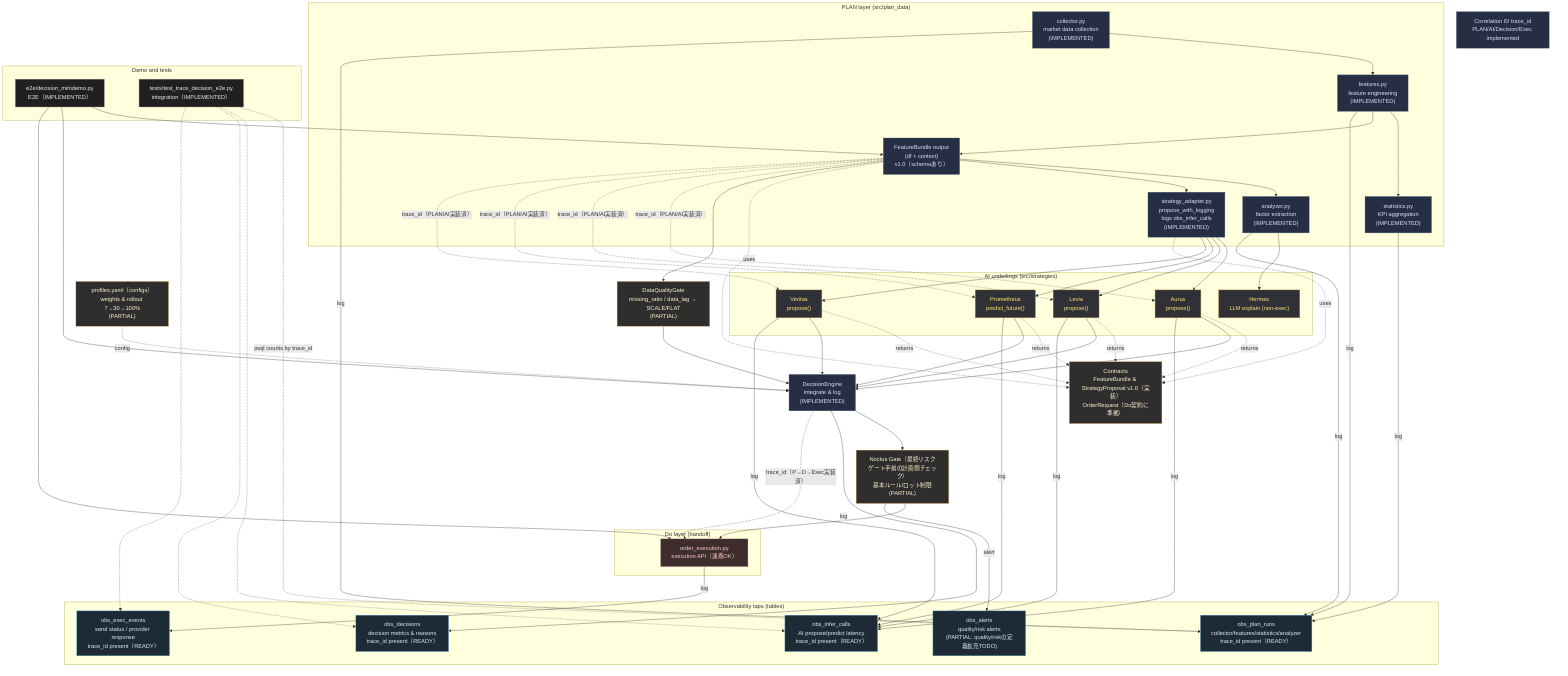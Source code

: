 flowchart TD

%% ====== styles (GitHub-safe) ======
classDef plan fill:#262e44,stroke:#47617a,color:#d8e0f7;
classDef ai fill:#2f3136,stroke:#a97e2c,color:#ffe476;
classDef do fill:#3d2d2d,stroke:#cc9999,color:#ffcccc;
classDef todo fill:#323232,stroke:#ff9f43,color:#ffd8a8;
classDef partial fill:#2e2e2e,stroke:#ffcc66,color:#fff2cc;
classDef obs fill:#1e2a36,stroke:#5dade2,color:#d6eaf8;
classDef demo fill:#202020,stroke:#8a8a8a,color:#eaeaea;

%% ====== PLAN layer ======
subgraph PLAN ["PLAN layer (src/plan_data)"]
  COLLECT["collector.py<br/>market data collection<br/>(IMPLEMENTED)"]:::plan
  FEATURES["features.py<br/>feature engineering<br/>(IMPLEMENTED)"]:::plan
  FEATDF["FeatureBundle output<br/>(df + context)<br/>v1.0（schemaあり）"]:::plan
  ANALYZER["analyzer.py<br/>factor extraction<br/>(IMPLEMENTED)"]:::plan
  STATS["statistics.py<br/>KPI aggregation<br/>(IMPLEMENTED)"]:::plan
  ADAPTER["strategy_adapter.py<br/>propose_with_logging<br/>logs obs_infer_calls<br/>(IMPLEMENTED)"]:::plan
end

%% ====== AI underlings ======
subgraph AI_UNDERLINGS ["AI underlings (src/strategies)"]
  AURUS["Aurus<br/>propose()"]:::ai
  LEVIA["Levia<br/>propose()"]:::ai
  PROM["Prometheus<br/>predict_future()"]:::ai
  VERITAS["Veritas<br/>propose()"]:::ai
  HERMES["Hermes<br/>LLM explain (non-exec)"]:::ai
end

%% ====== Decision & Risk ======
DECISION["DecisionEngine<br/>integrate & log<br/>(IMPLEMENTED)"]:::plan
NOCTUSGATE["Noctus Gate（最終リスクゲート手前の計画側チェック）<br/>基本ルール/ロット制限<br/>(PARTIAL)"]:::partial
QUALITY["DataQualityGate<br/>missing_ratio / data_lag → SCALE/FLAT<br/>(PARTIAL)"]:::partial
PROFILES["profiles.yaml（configs）<br/>weights & rollout 7→30→100%<br/>(PARTIAL)"]:::partial

%% ====== Contracts ======
CONTRACTS["Contracts<br/>FeatureBundle & StrategyProposal v1.0（実装）<br/>OrderRequest（Do契約に準拠）"]:::partial
TRACEID["Correlation ID trace_id<br/>PLAN/AI/Decision/Exec implemented"]:::plan

%% ====== Do layer (handoff) ======
subgraph DO_LAYER ["Do layer (handoff)"]
  ORDER["order_execution.py<br/>execution API（連携OK）"]:::do
end

%% ====== Demo & tests ======
subgraph DEMO ["Demo and tests"]
  DECISION_MINI["e2e/decision_minidemo.py<br/>E2E（IMPLEMENTED）"]:::demo
  TEST_E2E["tests/test_trace_decision_e2e.py<br/>integration（IMPLEMENTED）"]:::demo
end

%% ====== Observability taps ======
subgraph OBS ["Observability taps (tables)"]
  OBS_PLAN["obs_plan_runs<br/>collector/features/statistics/analyzer<br/>trace_id present（READY）"]:::obs
  OBS_INFER["obs_infer_calls<br/>AI propose/predict latency<br/>trace_id present（READY）"]:::obs
  OBS_DEC["obs_decisions<br/>decision metrics & reasons<br/>trace_id present（READY）"]:::obs
  OBS_EXEC["obs_exec_events<br/>send status / provider response<br/>trace_id present（READY）"]:::obs
  OBS_ALT["obs_alerts<br/>quality/risk alerts<br/>(PARTIAL: quality/riskの定義拡充TODO)"]:::partial
end

%% ====== PLAN flow ======
COLLECT --> FEATURES --> STATS
FEATURES --> FEATDF
FEATDF --> ANALYZER
ANALYZER --> HERMES
FEATDF --> ADAPTER
ADAPTER --> AURUS
ADAPTER --> LEVIA
ADAPTER --> PROM
ADAPTER --> VERITAS

%% ====== Contracts wiring ======
FEATDF -. "uses" .-> CONTRACTS
ADAPTER -. "uses" .-> CONTRACTS
AURUS -. "returns" .-> CONTRACTS
LEVIA -. "returns" .-> CONTRACTS
PROM  -. "returns" .-> CONTRACTS
VERITAS -. "returns" .-> CONTRACTS

%% ====== Decision integration path ======
FEATDF --> QUALITY
QUALITY --> DECISION
AURUS --> DECISION
LEVIA --> DECISION
PROM  --> DECISION
VERITAS --> DECISION
PROFILES -. "config" .-> DECISION
DECISION --> NOCTUSGATE
NOCTUSGATE --> ORDER

%% ====== Demo edges ======
DECISION_MINI --> FEATDF
DECISION_MINI --> DECISION
DECISION_MINI --> ORDER
TEST_E2E -. "psql counts by trace_id" .-> OBS_PLAN
TEST_E2E -.-> OBS_INFER
TEST_E2E -.-> OBS_DEC
TEST_E2E -.-> OBS_EXEC

%% ====== Observability wiring ======
COLLECT  -->|log| OBS_PLAN
FEATURES -->|log| OBS_PLAN
STATS    -->|log| OBS_PLAN
ANALYZER -->|log| OBS_PLAN
AURUS    -->|log| OBS_INFER
LEVIA    -->|log| OBS_INFER
PROM     -->|log| OBS_INFER
VERITAS  -->|log| OBS_INFER
DECISION -->|log| OBS_DEC
ORDER    -->|log| OBS_EXEC
NOCTUSGATE -->|alert| OBS_ALT

%% ====== trace_id notes ======
FEATDF -. "trace_id（PLAN/AI実装済）" .-> AURUS
FEATDF -. "trace_id（PLAN/AI実装済）" .-> LEVIA
FEATDF -. "trace_id（PLAN/AI実装済）" .-> PROM
FEATDF -. "trace_id（PLAN/AI実装済）" .-> VERITAS
DECISION -. "trace_id（P→D→Exec実装済）" .-> ORDER

%% ====== class bindings ======
class COLLECT,FEATURES,FEATDF,ANALYZER,STATS,ADAPTER plan;
class AURUS,LEVIA,PROM,VERITAS,HERMES ai;
class ORDER do;
class DECISION plan;
class NOCTUSGATE,QUALITY,PROFILES,CONTRACTS partial;
class TRACEID plan;
class OBS_PLAN,OBS_INFER,OBS_DEC,OBS_EXEC,OBS_ALT obs;
class DECISION_MINI,TEST_E2E demo;

%% --- Contracts references (docs only) ---
%% FeatureBundle: docs/architecture/contracts/FeatureBundle.md
%% StrategyProposal: docs/architecture/contracts/StrategyProposal.md
%% DecisionRecord: docs/architecture/contracts/DecisionRecord.md
%% OrderRequest: docs/architecture/contracts/OrderRequest.md

%% NOTE: この文書で言う OrderRequest は v1.1（idempotency_key 追加）を前提とします。詳細は docs/architecture/contracts/OrderRequest.md を参照。